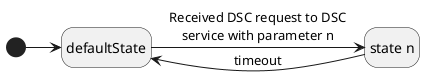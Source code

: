 @startuml
hide empty description

state "state n" as stateN

[*] -right-> defaultState
defaultState -right-> stateN : Received DSC request to DSC\nservice with parameter n

stateN -left->  defaultState : timeout
@enduml
